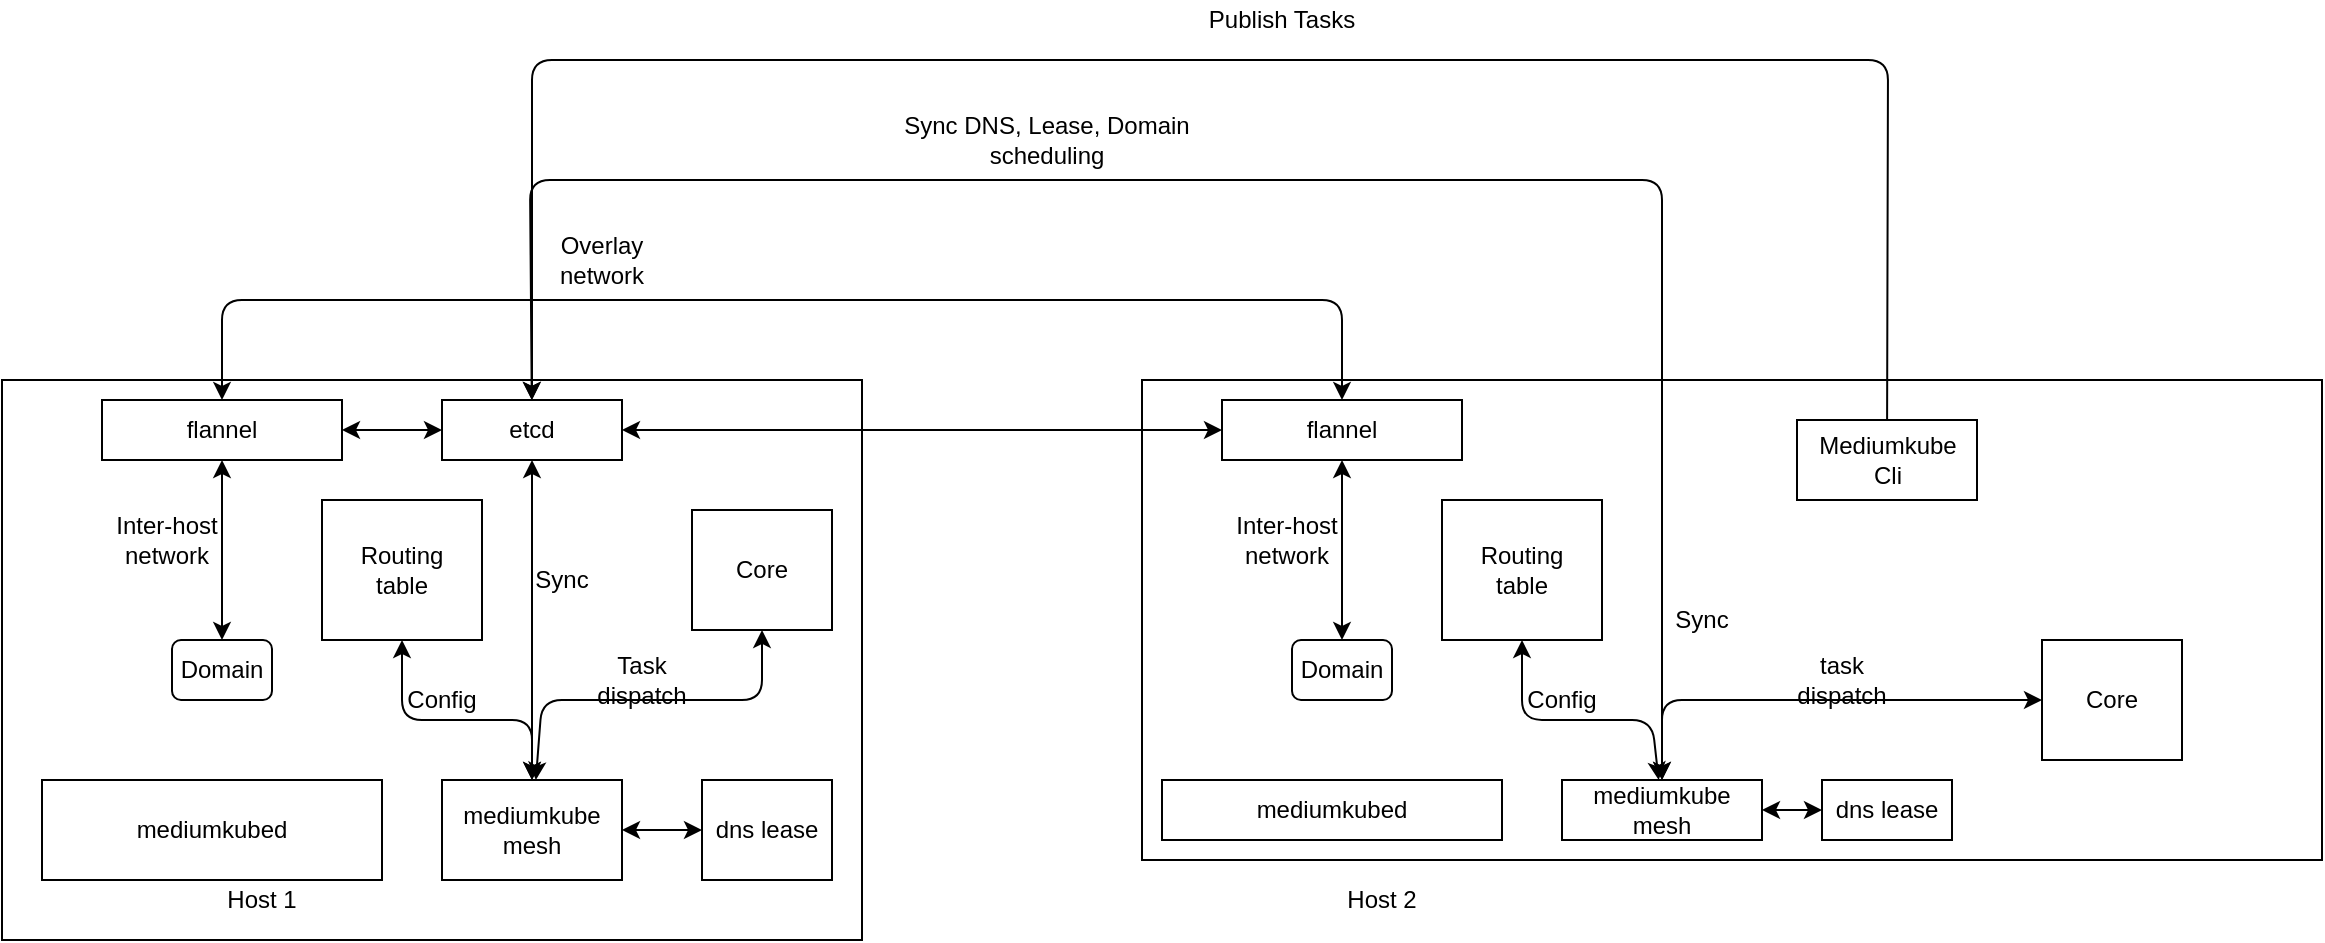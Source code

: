 <mxfile>
    <diagram id="RpSye8_ohAYteDbDhZMX" name="Page-1">
        <mxGraphModel dx="553" dy="1437" grid="1" gridSize="10" guides="1" tooltips="1" connect="1" arrows="1" fold="1" page="1" pageScale="1" pageWidth="850" pageHeight="1100" math="0" shadow="0">
            <root>
                <mxCell id="0"/>
                <mxCell id="1" parent="0"/>
                <mxCell id="5" value="" style="rounded=0;whiteSpace=wrap;html=1;" parent="1" vertex="1">
                    <mxGeometry x="70" width="430" height="280" as="geometry"/>
                </mxCell>
                <mxCell id="6" value="Host 1" style="text;html=1;strokeColor=none;fillColor=none;align=center;verticalAlign=middle;whiteSpace=wrap;rounded=0;" parent="1" vertex="1">
                    <mxGeometry x="180" y="250" width="40" height="20" as="geometry"/>
                </mxCell>
                <mxCell id="7" value="etcd" style="rounded=0;whiteSpace=wrap;html=1;" parent="1" vertex="1">
                    <mxGeometry x="290" y="10" width="90" height="30" as="geometry"/>
                </mxCell>
                <mxCell id="8" value="flannel" style="rounded=0;whiteSpace=wrap;html=1;" parent="1" vertex="1">
                    <mxGeometry x="120" y="10" width="120" height="30" as="geometry"/>
                </mxCell>
                <mxCell id="9" value="mediumkubed" style="rounded=0;whiteSpace=wrap;html=1;" parent="1" vertex="1">
                    <mxGeometry x="90" y="200" width="170" height="50" as="geometry"/>
                </mxCell>
                <mxCell id="10" value="mediumkube mesh" style="rounded=0;whiteSpace=wrap;html=1;" parent="1" vertex="1">
                    <mxGeometry x="290" y="200" width="90" height="50" as="geometry"/>
                </mxCell>
                <mxCell id="11" value="" style="endArrow=classic;startArrow=classic;html=1;" parent="1" source="8" target="7" edge="1">
                    <mxGeometry width="50" height="50" relative="1" as="geometry">
                        <mxPoint x="240" y="110" as="sourcePoint"/>
                        <mxPoint x="290" y="60" as="targetPoint"/>
                    </mxGeometry>
                </mxCell>
                <mxCell id="12" value="Routing&lt;br&gt;table" style="rounded=0;whiteSpace=wrap;html=1;" parent="1" vertex="1">
                    <mxGeometry x="230" y="60" width="80" height="70" as="geometry"/>
                </mxCell>
                <mxCell id="13" value="" style="endArrow=classic;startArrow=classic;html=1;" parent="1" source="10" target="12" edge="1">
                    <mxGeometry width="50" height="50" relative="1" as="geometry">
                        <mxPoint x="300" y="170" as="sourcePoint"/>
                        <mxPoint x="350" y="120" as="targetPoint"/>
                        <Array as="points">
                            <mxPoint x="335" y="170"/>
                            <mxPoint x="270" y="170"/>
                        </Array>
                    </mxGeometry>
                </mxCell>
                <mxCell id="14" value="Config" style="text;html=1;strokeColor=none;fillColor=none;align=center;verticalAlign=middle;whiteSpace=wrap;rounded=0;" parent="1" vertex="1">
                    <mxGeometry x="270" y="150" width="40" height="20" as="geometry"/>
                </mxCell>
                <mxCell id="15" value="" style="endArrow=classic;startArrow=classic;html=1;" parent="1" source="10" target="7" edge="1">
                    <mxGeometry width="50" height="50" relative="1" as="geometry">
                        <mxPoint x="420" y="160" as="sourcePoint"/>
                        <mxPoint x="470" y="110" as="targetPoint"/>
                    </mxGeometry>
                </mxCell>
                <mxCell id="16" value="Sync" style="text;html=1;strokeColor=none;fillColor=none;align=center;verticalAlign=middle;whiteSpace=wrap;rounded=0;" parent="1" vertex="1">
                    <mxGeometry x="330" y="90" width="40" height="20" as="geometry"/>
                </mxCell>
                <mxCell id="17" value="Domain" style="rounded=1;whiteSpace=wrap;html=1;" parent="1" vertex="1">
                    <mxGeometry x="155" y="130" width="50" height="30" as="geometry"/>
                </mxCell>
                <mxCell id="18" value="" style="endArrow=classic;startArrow=classic;html=1;" parent="1" source="17" target="8" edge="1">
                    <mxGeometry width="50" height="50" relative="1" as="geometry">
                        <mxPoint x="140" y="120" as="sourcePoint"/>
                        <mxPoint x="190" y="70" as="targetPoint"/>
                    </mxGeometry>
                </mxCell>
                <mxCell id="19" value="Inter-host&lt;br&gt;network" style="text;html=1;strokeColor=none;fillColor=none;align=center;verticalAlign=middle;whiteSpace=wrap;rounded=0;" parent="1" vertex="1">
                    <mxGeometry x="115" y="70" width="75" height="20" as="geometry"/>
                </mxCell>
                <mxCell id="20" value="" style="rounded=0;whiteSpace=wrap;html=1;" parent="1" vertex="1">
                    <mxGeometry x="640" width="590" height="240" as="geometry"/>
                </mxCell>
                <mxCell id="21" value="Host 2" style="text;html=1;strokeColor=none;fillColor=none;align=center;verticalAlign=middle;whiteSpace=wrap;rounded=0;" parent="1" vertex="1">
                    <mxGeometry x="740" y="250" width="40" height="20" as="geometry"/>
                </mxCell>
                <mxCell id="23" value="flannel" style="rounded=0;whiteSpace=wrap;html=1;" parent="1" vertex="1">
                    <mxGeometry x="680" y="10" width="120" height="30" as="geometry"/>
                </mxCell>
                <mxCell id="24" value="mediumkubed" style="rounded=0;whiteSpace=wrap;html=1;" parent="1" vertex="1">
                    <mxGeometry x="650" y="200" width="170" height="30" as="geometry"/>
                </mxCell>
                <mxCell id="25" value="mediumkube mesh" style="rounded=0;whiteSpace=wrap;html=1;" parent="1" vertex="1">
                    <mxGeometry x="850" y="200" width="100" height="30" as="geometry"/>
                </mxCell>
                <mxCell id="26" value="" style="endArrow=classic;startArrow=classic;html=1;" parent="1" source="23" target="7" edge="1">
                    <mxGeometry width="50" height="50" relative="1" as="geometry">
                        <mxPoint x="630" y="110" as="sourcePoint"/>
                        <mxPoint x="680" y="25.0" as="targetPoint"/>
                    </mxGeometry>
                </mxCell>
                <mxCell id="27" value="Routing&lt;br&gt;table" style="rounded=0;whiteSpace=wrap;html=1;" parent="1" vertex="1">
                    <mxGeometry x="790" y="60" width="80" height="70" as="geometry"/>
                </mxCell>
                <mxCell id="28" value="" style="endArrow=classic;startArrow=classic;html=1;" parent="1" source="25" target="27" edge="1">
                    <mxGeometry width="50" height="50" relative="1" as="geometry">
                        <mxPoint x="860" y="170" as="sourcePoint"/>
                        <mxPoint x="910" y="120" as="targetPoint"/>
                        <Array as="points">
                            <mxPoint x="895" y="170"/>
                            <mxPoint x="830" y="170"/>
                        </Array>
                    </mxGeometry>
                </mxCell>
                <mxCell id="29" value="Config" style="text;html=1;strokeColor=none;fillColor=none;align=center;verticalAlign=middle;whiteSpace=wrap;rounded=0;" parent="1" vertex="1">
                    <mxGeometry x="830" y="150" width="40" height="20" as="geometry"/>
                </mxCell>
                <mxCell id="30" value="" style="endArrow=classic;startArrow=classic;html=1;" parent="1" source="25" target="7" edge="1">
                    <mxGeometry width="50" height="50" relative="1" as="geometry">
                        <mxPoint x="810" y="160" as="sourcePoint"/>
                        <mxPoint x="330" y="-100" as="targetPoint"/>
                        <Array as="points">
                            <mxPoint x="900" y="-100"/>
                            <mxPoint x="334" y="-100"/>
                        </Array>
                    </mxGeometry>
                </mxCell>
                <mxCell id="31" value="Sync" style="text;html=1;strokeColor=none;fillColor=none;align=center;verticalAlign=middle;whiteSpace=wrap;rounded=0;" parent="1" vertex="1">
                    <mxGeometry x="900" y="110" width="40" height="20" as="geometry"/>
                </mxCell>
                <mxCell id="32" value="Domain" style="rounded=1;whiteSpace=wrap;html=1;" parent="1" vertex="1">
                    <mxGeometry x="715" y="130" width="50" height="30" as="geometry"/>
                </mxCell>
                <mxCell id="33" value="" style="endArrow=classic;startArrow=classic;html=1;" parent="1" source="32" target="23" edge="1">
                    <mxGeometry width="50" height="50" relative="1" as="geometry">
                        <mxPoint x="700" y="120" as="sourcePoint"/>
                        <mxPoint x="750" y="70" as="targetPoint"/>
                    </mxGeometry>
                </mxCell>
                <mxCell id="34" value="Inter-host&lt;br&gt;network" style="text;html=1;strokeColor=none;fillColor=none;align=center;verticalAlign=middle;whiteSpace=wrap;rounded=0;" parent="1" vertex="1">
                    <mxGeometry x="675" y="70" width="75" height="20" as="geometry"/>
                </mxCell>
                <mxCell id="35" value="Sync DNS, Lease, Domain scheduling" style="text;html=1;strokeColor=none;fillColor=none;align=center;verticalAlign=middle;whiteSpace=wrap;rounded=0;" parent="1" vertex="1">
                    <mxGeometry x="505" y="-130" width="175" height="20" as="geometry"/>
                </mxCell>
                <mxCell id="36" value="" style="endArrow=classic;startArrow=classic;html=1;" parent="1" source="8" target="23" edge="1">
                    <mxGeometry width="50" height="50" relative="1" as="geometry">
                        <mxPoint x="190" y="-30" as="sourcePoint"/>
                        <mxPoint x="570" y="-40" as="targetPoint"/>
                        <Array as="points">
                            <mxPoint x="180" y="-40"/>
                            <mxPoint x="740" y="-40"/>
                        </Array>
                    </mxGeometry>
                </mxCell>
                <mxCell id="37" value="Overlay network" style="text;html=1;strokeColor=none;fillColor=none;align=center;verticalAlign=middle;whiteSpace=wrap;rounded=0;" parent="1" vertex="1">
                    <mxGeometry x="350" y="-70" width="40" height="20" as="geometry"/>
                </mxCell>
                <mxCell id="38" value="dns lease" style="rounded=0;whiteSpace=wrap;html=1;" parent="1" vertex="1">
                    <mxGeometry x="420" y="200" width="65" height="50" as="geometry"/>
                </mxCell>
                <mxCell id="39" value="dns lease" style="rounded=0;whiteSpace=wrap;html=1;" parent="1" vertex="1">
                    <mxGeometry x="980" y="200" width="65" height="30" as="geometry"/>
                </mxCell>
                <mxCell id="40" value="" style="endArrow=classic;startArrow=classic;html=1;" parent="1" source="10" target="38" edge="1">
                    <mxGeometry width="50" height="50" relative="1" as="geometry">
                        <mxPoint x="350" y="360" as="sourcePoint"/>
                        <mxPoint x="400" y="310" as="targetPoint"/>
                    </mxGeometry>
                </mxCell>
                <mxCell id="41" value="" style="endArrow=classic;startArrow=classic;html=1;" parent="1" source="25" target="39" edge="1">
                    <mxGeometry width="50" height="50" relative="1" as="geometry">
                        <mxPoint x="390" y="225" as="sourcePoint"/>
                        <mxPoint x="430" y="225" as="targetPoint"/>
                    </mxGeometry>
                </mxCell>
                <mxCell id="44" value="Mediumkube&lt;br&gt;Cli" style="rounded=0;whiteSpace=wrap;html=1;" parent="1" vertex="1">
                    <mxGeometry x="967.5" y="20" width="90" height="40" as="geometry"/>
                </mxCell>
                <mxCell id="45" value="Core" style="rounded=0;whiteSpace=wrap;html=1;" parent="1" vertex="1">
                    <mxGeometry x="415" y="65" width="70" height="60" as="geometry"/>
                </mxCell>
                <mxCell id="46" value="Core" style="rounded=0;whiteSpace=wrap;html=1;" parent="1" vertex="1">
                    <mxGeometry x="1090" y="130" width="70" height="60" as="geometry"/>
                </mxCell>
                <mxCell id="47" value="" style="endArrow=classic;startArrow=classic;html=1;" parent="1" source="10" target="45" edge="1">
                    <mxGeometry width="50" height="50" relative="1" as="geometry">
                        <mxPoint x="540" y="310" as="sourcePoint"/>
                        <mxPoint x="590" y="260" as="targetPoint"/>
                        <Array as="points">
                            <mxPoint x="340" y="160"/>
                            <mxPoint x="450" y="160"/>
                        </Array>
                    </mxGeometry>
                </mxCell>
                <mxCell id="48" value="Task dispatch" style="text;html=1;strokeColor=none;fillColor=none;align=center;verticalAlign=middle;whiteSpace=wrap;rounded=0;" parent="1" vertex="1">
                    <mxGeometry x="370" y="140" width="40" height="20" as="geometry"/>
                </mxCell>
                <mxCell id="49" value="" style="endArrow=classic;startArrow=classic;html=1;" parent="1" source="25" target="46" edge="1">
                    <mxGeometry width="50" height="50" relative="1" as="geometry">
                        <mxPoint x="1320" y="140" as="sourcePoint"/>
                        <mxPoint x="1370" y="90" as="targetPoint"/>
                        <Array as="points">
                            <mxPoint x="900" y="160"/>
                        </Array>
                    </mxGeometry>
                </mxCell>
                <mxCell id="50" value="task dispatch" style="text;html=1;strokeColor=none;fillColor=none;align=center;verticalAlign=middle;whiteSpace=wrap;rounded=0;" parent="1" vertex="1">
                    <mxGeometry x="970" y="140" width="40" height="20" as="geometry"/>
                </mxCell>
                <mxCell id="51" value="" style="endArrow=classic;html=1;" parent="1" source="44" target="7" edge="1">
                    <mxGeometry width="50" height="50" relative="1" as="geometry">
                        <mxPoint x="1010" y="-120" as="sourcePoint"/>
                        <mxPoint x="1060" y="-170" as="targetPoint"/>
                        <Array as="points">
                            <mxPoint x="1013" y="-160"/>
                            <mxPoint x="335" y="-160"/>
                        </Array>
                    </mxGeometry>
                </mxCell>
                <mxCell id="52" value="Publish Tasks" style="text;html=1;strokeColor=none;fillColor=none;align=center;verticalAlign=middle;whiteSpace=wrap;rounded=0;" parent="1" vertex="1">
                    <mxGeometry x="660" y="-190" width="100" height="20" as="geometry"/>
                </mxCell>
            </root>
        </mxGraphModel>
    </diagram>
</mxfile>